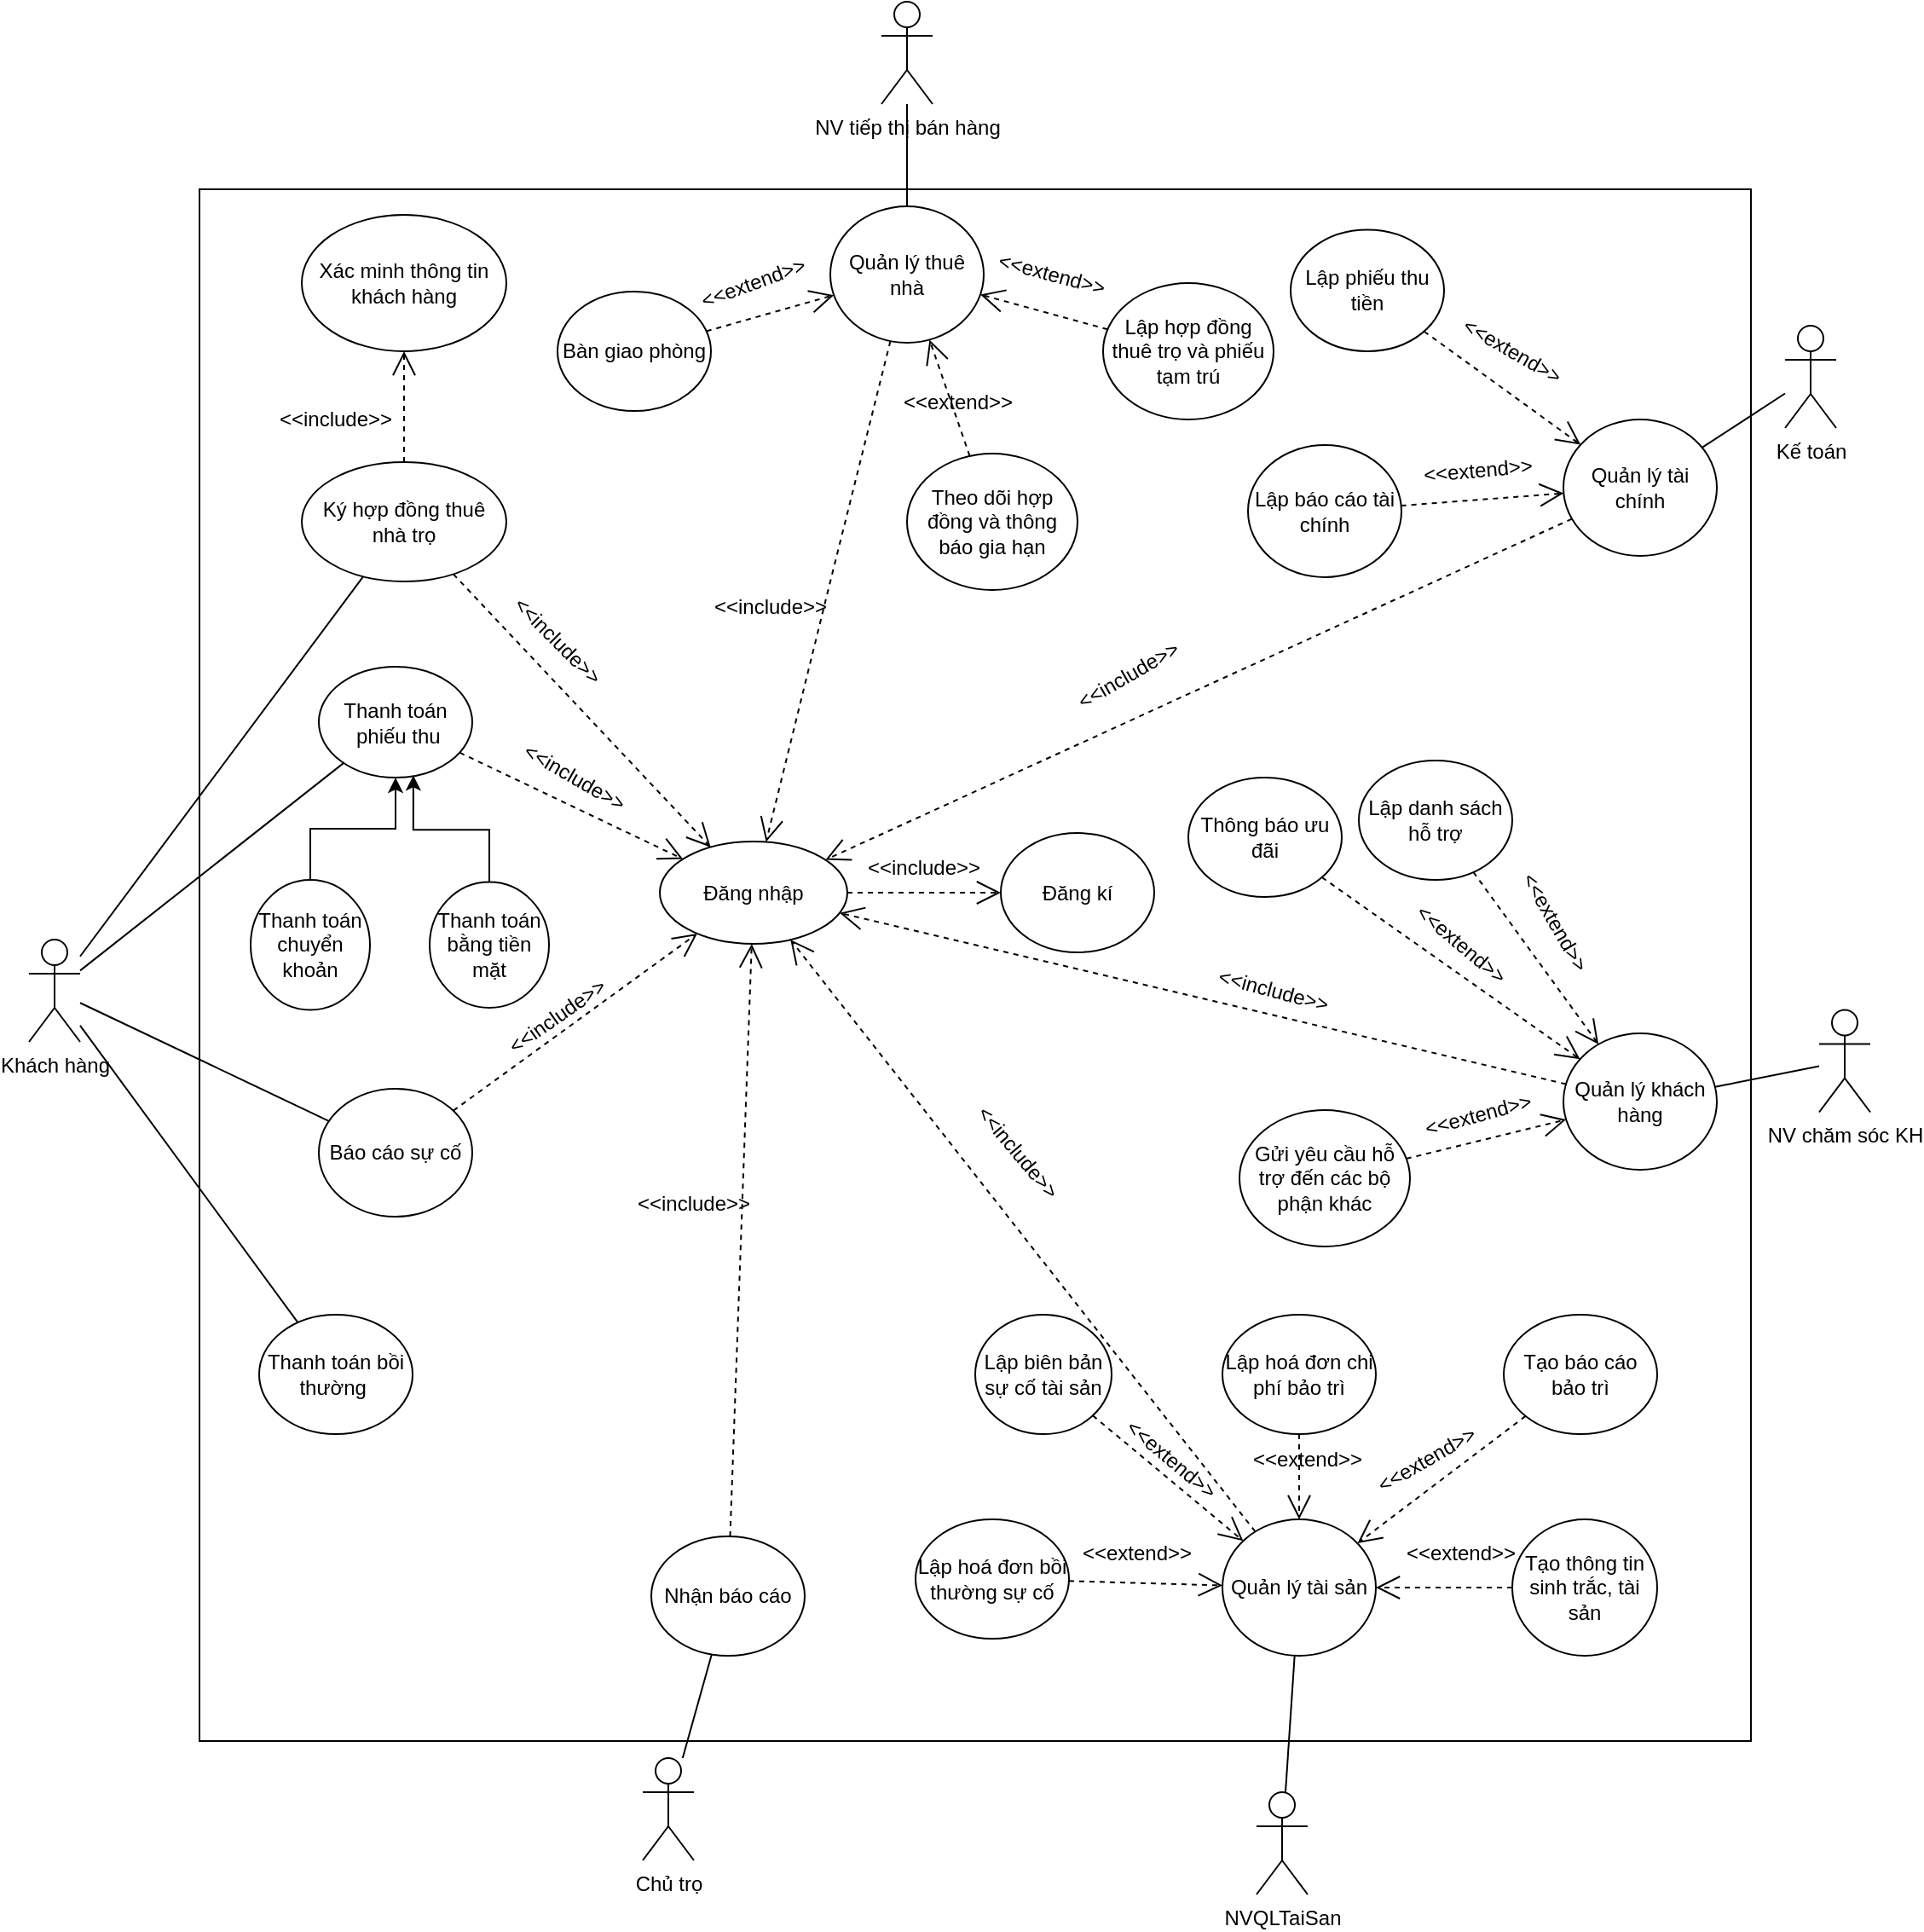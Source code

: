 <mxfile version="24.7.12">
  <diagram name="Page-1" id="FBjQQPBOuUfmBu1ywez7">
    <mxGraphModel dx="1457" dy="1399" grid="1" gridSize="10" guides="1" tooltips="1" connect="1" arrows="1" fold="1" page="1" pageScale="1" pageWidth="850" pageHeight="1100" math="0" shadow="0">
      <root>
        <mxCell id="0" />
        <mxCell id="1" parent="0" />
        <mxCell id="qcWO66QWIoaBvmpiMxDt-1" value="" style="whiteSpace=wrap;html=1;aspect=fixed;" parent="1" vertex="1">
          <mxGeometry x="70" y="-90" width="910" height="910" as="geometry" />
        </mxCell>
        <mxCell id="qcWO66QWIoaBvmpiMxDt-3" value="Khách hàng" style="shape=umlActor;verticalLabelPosition=bottom;verticalAlign=top;html=1;outlineConnect=0;" parent="1" vertex="1">
          <mxGeometry x="-30" y="350" width="30" height="60" as="geometry" />
        </mxCell>
        <mxCell id="qcWO66QWIoaBvmpiMxDt-8" value="Chủ trọ" style="shape=umlActor;verticalLabelPosition=bottom;verticalAlign=top;html=1;outlineConnect=0;" parent="1" vertex="1">
          <mxGeometry x="330" y="830" width="30" height="60" as="geometry" />
        </mxCell>
        <mxCell id="qcWO66QWIoaBvmpiMxDt-12" value="NV tiếp thị bán hàng" style="shape=umlActor;verticalLabelPosition=bottom;verticalAlign=top;html=1;outlineConnect=0;" parent="1" vertex="1">
          <mxGeometry x="470" y="-200" width="30" height="60" as="geometry" />
        </mxCell>
        <mxCell id="qcWO66QWIoaBvmpiMxDt-13" value="Đăng nhập" style="ellipse;whiteSpace=wrap;html=1;" parent="1" vertex="1">
          <mxGeometry x="340" y="292.5" width="110" height="60" as="geometry" />
        </mxCell>
        <mxCell id="qcWO66QWIoaBvmpiMxDt-14" value="Ký hợp đồng thuê nhà trọ" style="ellipse;whiteSpace=wrap;html=1;" parent="1" vertex="1">
          <mxGeometry x="130" y="70" width="120" height="70" as="geometry" />
        </mxCell>
        <mxCell id="qcWO66QWIoaBvmpiMxDt-20" value="&amp;lt;&amp;lt;include&amp;gt;&amp;gt;" style="text;html=1;align=center;verticalAlign=middle;whiteSpace=wrap;rounded=0;rotation=45;" parent="1" vertex="1">
          <mxGeometry x="250" y="160" width="60" height="30" as="geometry" />
        </mxCell>
        <mxCell id="qcWO66QWIoaBvmpiMxDt-22" value="" style="endArrow=none;html=1;rounded=0;" parent="1" source="qcWO66QWIoaBvmpiMxDt-3" target="qcWO66QWIoaBvmpiMxDt-14" edge="1">
          <mxGeometry width="50" height="50" relative="1" as="geometry">
            <mxPoint x="330" y="340" as="sourcePoint" />
            <mxPoint x="380" y="290" as="targetPoint" />
          </mxGeometry>
        </mxCell>
        <mxCell id="qcWO66QWIoaBvmpiMxDt-23" value="Thanh toán&lt;div&gt;&amp;nbsp;phiếu thu&lt;/div&gt;" style="ellipse;whiteSpace=wrap;html=1;" parent="1" vertex="1">
          <mxGeometry x="140" y="190" width="90" height="65" as="geometry" />
        </mxCell>
        <mxCell id="qcWO66QWIoaBvmpiMxDt-24" value="Báo cáo sự cố" style="ellipse;whiteSpace=wrap;html=1;" parent="1" vertex="1">
          <mxGeometry x="140" y="437.5" width="90" height="75" as="geometry" />
        </mxCell>
        <mxCell id="qcWO66QWIoaBvmpiMxDt-25" value="" style="endArrow=none;html=1;rounded=0;" parent="1" source="qcWO66QWIoaBvmpiMxDt-3" target="qcWO66QWIoaBvmpiMxDt-23" edge="1">
          <mxGeometry width="50" height="50" relative="1" as="geometry">
            <mxPoint x="330" y="340" as="sourcePoint" />
            <mxPoint x="380" y="290" as="targetPoint" />
          </mxGeometry>
        </mxCell>
        <mxCell id="qcWO66QWIoaBvmpiMxDt-27" value="&amp;lt;&amp;lt;include&amp;gt;&amp;gt;" style="text;html=1;align=center;verticalAlign=middle;whiteSpace=wrap;rounded=0;rotation=30;" parent="1" vertex="1">
          <mxGeometry x="260" y="240" width="60" height="30" as="geometry" />
        </mxCell>
        <mxCell id="qcWO66QWIoaBvmpiMxDt-28" value="" style="endArrow=none;html=1;rounded=0;" parent="1" source="qcWO66QWIoaBvmpiMxDt-3" target="qcWO66QWIoaBvmpiMxDt-24" edge="1">
          <mxGeometry width="50" height="50" relative="1" as="geometry">
            <mxPoint x="330" y="340" as="sourcePoint" />
            <mxPoint x="380" y="290" as="targetPoint" />
          </mxGeometry>
        </mxCell>
        <mxCell id="qcWO66QWIoaBvmpiMxDt-30" value="&amp;lt;&amp;lt;include&amp;gt;&amp;gt;" style="text;html=1;align=center;verticalAlign=middle;whiteSpace=wrap;rounded=0;rotation=-35;" parent="1" vertex="1">
          <mxGeometry x="250" y="380" width="60" height="30" as="geometry" />
        </mxCell>
        <mxCell id="qcWO66QWIoaBvmpiMxDt-35" style="edgeStyle=orthogonalEdgeStyle;rounded=0;orthogonalLoop=1;jettySize=auto;html=1;" parent="1" source="qcWO66QWIoaBvmpiMxDt-33" target="qcWO66QWIoaBvmpiMxDt-23" edge="1">
          <mxGeometry relative="1" as="geometry" />
        </mxCell>
        <mxCell id="qcWO66QWIoaBvmpiMxDt-33" value="Thanh toán chuyển khoản" style="ellipse;whiteSpace=wrap;html=1;" parent="1" vertex="1">
          <mxGeometry x="100" y="315" width="70" height="76.25" as="geometry" />
        </mxCell>
        <mxCell id="qcWO66QWIoaBvmpiMxDt-34" value="Thanh toán bằng tiền mặt" style="ellipse;whiteSpace=wrap;html=1;" parent="1" vertex="1">
          <mxGeometry x="205" y="316.25" width="70" height="73.75" as="geometry" />
        </mxCell>
        <mxCell id="qcWO66QWIoaBvmpiMxDt-36" style="edgeStyle=orthogonalEdgeStyle;rounded=0;orthogonalLoop=1;jettySize=auto;html=1;entryX=0.616;entryY=0.98;entryDx=0;entryDy=0;entryPerimeter=0;" parent="1" source="qcWO66QWIoaBvmpiMxDt-34" target="qcWO66QWIoaBvmpiMxDt-23" edge="1">
          <mxGeometry relative="1" as="geometry" />
        </mxCell>
        <mxCell id="qcWO66QWIoaBvmpiMxDt-42" value="Lập phiếu thu tiền" style="ellipse;whiteSpace=wrap;html=1;" parent="1" vertex="1">
          <mxGeometry x="710" y="-66.25" width="90" height="71.25" as="geometry" />
        </mxCell>
        <mxCell id="qcWO66QWIoaBvmpiMxDt-46" value="Lập biên bản sự cố tài sản" style="ellipse;whiteSpace=wrap;html=1;" parent="1" vertex="1">
          <mxGeometry x="525" y="570" width="80" height="70" as="geometry" />
        </mxCell>
        <mxCell id="qcWO66QWIoaBvmpiMxDt-50" value="Đăng kí" style="ellipse;whiteSpace=wrap;html=1;" parent="1" vertex="1">
          <mxGeometry x="540" y="287.5" width="90" height="70" as="geometry" />
        </mxCell>
        <mxCell id="qcWO66QWIoaBvmpiMxDt-54" value="Tạo thông tin sinh trắc, tài sản" style="ellipse;whiteSpace=wrap;html=1;" parent="1" vertex="1">
          <mxGeometry x="840" y="690" width="85" height="80" as="geometry" />
        </mxCell>
        <mxCell id="qcWO66QWIoaBvmpiMxDt-59" value="Nhận báo cáo" style="ellipse;whiteSpace=wrap;html=1;" parent="1" vertex="1">
          <mxGeometry x="335" y="700" width="90" height="70" as="geometry" />
        </mxCell>
        <mxCell id="qcWO66QWIoaBvmpiMxDt-62" value="" style="endArrow=none;html=1;rounded=0;" parent="1" source="qcWO66QWIoaBvmpiMxDt-8" target="qcWO66QWIoaBvmpiMxDt-59" edge="1">
          <mxGeometry width="50" height="50" relative="1" as="geometry">
            <mxPoint x="320" y="610" as="sourcePoint" />
            <mxPoint x="370" y="560" as="targetPoint" />
          </mxGeometry>
        </mxCell>
        <mxCell id="qcWO66QWIoaBvmpiMxDt-63" value="Thanh toán bồi thường&amp;nbsp;" style="ellipse;whiteSpace=wrap;html=1;" parent="1" vertex="1">
          <mxGeometry x="105" y="570" width="90" height="70" as="geometry" />
        </mxCell>
        <mxCell id="qcWO66QWIoaBvmpiMxDt-66" value="" style="endArrow=none;html=1;rounded=0;" parent="1" source="qcWO66QWIoaBvmpiMxDt-63" target="qcWO66QWIoaBvmpiMxDt-3" edge="1">
          <mxGeometry width="50" height="50" relative="1" as="geometry">
            <mxPoint x="320" y="610" as="sourcePoint" />
            <mxPoint x="1010" y="430" as="targetPoint" />
          </mxGeometry>
        </mxCell>
        <mxCell id="qcWO66QWIoaBvmpiMxDt-71" value="&amp;lt;&amp;lt;include&amp;gt;&amp;gt;" style="text;html=1;align=center;verticalAlign=middle;whiteSpace=wrap;rounded=0;" parent="1" vertex="1">
          <mxGeometry x="465" y="292.5" width="60" height="30" as="geometry" />
        </mxCell>
        <mxCell id="qcWO66QWIoaBvmpiMxDt-75" value="Xác minh thông tin khách hàng" style="ellipse;whiteSpace=wrap;html=1;" parent="1" vertex="1">
          <mxGeometry x="130" y="-75" width="120" height="80" as="geometry" />
        </mxCell>
        <mxCell id="qcWO66QWIoaBvmpiMxDt-77" value="&amp;lt;&amp;lt;include&amp;gt;&amp;gt;" style="text;html=1;align=center;verticalAlign=middle;whiteSpace=wrap;rounded=0;" parent="1" vertex="1">
          <mxGeometry x="120" y="30" width="60" height="30" as="geometry" />
        </mxCell>
        <mxCell id="7jfo9mcAQCzS4rCvl5YR-1" value="Thông báo ưu đãi" style="ellipse;whiteSpace=wrap;html=1;" parent="1" vertex="1">
          <mxGeometry x="650" y="255" width="90" height="70" as="geometry" />
        </mxCell>
        <mxCell id="7jfo9mcAQCzS4rCvl5YR-2" value="Lập danh sách hỗ trợ" style="ellipse;whiteSpace=wrap;html=1;" parent="1" vertex="1">
          <mxGeometry x="750" y="245" width="90" height="70" as="geometry" />
        </mxCell>
        <mxCell id="nkXXFdGEfpEdHIvL1q3O-3" value="Lập hợp đồng thuê trọ và phiếu tạm trú" style="ellipse;whiteSpace=wrap;html=1;" parent="1" vertex="1">
          <mxGeometry x="600" y="-35" width="100" height="80" as="geometry" />
        </mxCell>
        <mxCell id="nkXXFdGEfpEdHIvL1q3O-4" value="Bàn giao phòng" style="ellipse;whiteSpace=wrap;html=1;" parent="1" vertex="1">
          <mxGeometry x="280" y="-30" width="90" height="70" as="geometry" />
        </mxCell>
        <mxCell id="nkXXFdGEfpEdHIvL1q3O-5" value="Theo dõi hợp đồng và thông báo gia hạn" style="ellipse;whiteSpace=wrap;html=1;" parent="1" vertex="1">
          <mxGeometry x="485" y="65" width="100" height="80" as="geometry" />
        </mxCell>
        <mxCell id="nkXXFdGEfpEdHIvL1q3O-6" value="Quản lý thuê nhà" style="ellipse;whiteSpace=wrap;html=1;" parent="1" vertex="1">
          <mxGeometry x="440" y="-80" width="90" height="80" as="geometry" />
        </mxCell>
        <mxCell id="nkXXFdGEfpEdHIvL1q3O-7" value="NVQLTaiSan" style="shape=umlActor;verticalLabelPosition=bottom;verticalAlign=top;html=1;outlineConnect=0;" parent="1" vertex="1">
          <mxGeometry x="690" y="850" width="30" height="60" as="geometry" />
        </mxCell>
        <mxCell id="nkXXFdGEfpEdHIvL1q3O-11" value="Kế toán" style="shape=umlActor;verticalLabelPosition=bottom;verticalAlign=top;html=1;outlineConnect=0;" parent="1" vertex="1">
          <mxGeometry x="1000" y="-10" width="30" height="60" as="geometry" />
        </mxCell>
        <mxCell id="nkXXFdGEfpEdHIvL1q3O-12" value="NV chăm sóc KH" style="shape=umlActor;verticalLabelPosition=bottom;verticalAlign=top;html=1;outlineConnect=0;" parent="1" vertex="1">
          <mxGeometry x="1020" y="391.25" width="30" height="60" as="geometry" />
        </mxCell>
        <mxCell id="nkXXFdGEfpEdHIvL1q3O-17" value="" style="endArrow=none;html=1;rounded=0;" parent="1" source="nkXXFdGEfpEdHIvL1q3O-6" target="qcWO66QWIoaBvmpiMxDt-12" edge="1">
          <mxGeometry width="50" height="50" relative="1" as="geometry">
            <mxPoint x="570" y="110" as="sourcePoint" />
            <mxPoint x="620" y="60" as="targetPoint" />
          </mxGeometry>
        </mxCell>
        <mxCell id="nkXXFdGEfpEdHIvL1q3O-21" value="Quản lý khách hàng" style="ellipse;whiteSpace=wrap;html=1;" parent="1" vertex="1">
          <mxGeometry x="870" y="405" width="90" height="80" as="geometry" />
        </mxCell>
        <mxCell id="nkXXFdGEfpEdHIvL1q3O-22" value="" style="endArrow=none;html=1;rounded=0;" parent="1" source="nkXXFdGEfpEdHIvL1q3O-21" target="nkXXFdGEfpEdHIvL1q3O-12" edge="1">
          <mxGeometry width="50" height="50" relative="1" as="geometry">
            <mxPoint x="570" y="390" as="sourcePoint" />
            <mxPoint x="620" y="340" as="targetPoint" />
          </mxGeometry>
        </mxCell>
        <mxCell id="nkXXFdGEfpEdHIvL1q3O-25" value="Gửi yêu cầu hỗ trợ đến các bộ phận khác" style="ellipse;whiteSpace=wrap;html=1;" parent="1" vertex="1">
          <mxGeometry x="680" y="450" width="100" height="80" as="geometry" />
        </mxCell>
        <mxCell id="nkXXFdGEfpEdHIvL1q3O-27" value="Quản lý tài chính" style="ellipse;whiteSpace=wrap;html=1;" parent="1" vertex="1">
          <mxGeometry x="870" y="45" width="90" height="80" as="geometry" />
        </mxCell>
        <mxCell id="nkXXFdGEfpEdHIvL1q3O-28" value="" style="endArrow=none;html=1;rounded=0;" parent="1" source="nkXXFdGEfpEdHIvL1q3O-27" target="nkXXFdGEfpEdHIvL1q3O-11" edge="1">
          <mxGeometry width="50" height="50" relative="1" as="geometry">
            <mxPoint x="570" y="700" as="sourcePoint" />
            <mxPoint x="620" y="650" as="targetPoint" />
          </mxGeometry>
        </mxCell>
        <mxCell id="nkXXFdGEfpEdHIvL1q3O-30" value="Lập báo cáo tài chính" style="ellipse;whiteSpace=wrap;html=1;" parent="1" vertex="1">
          <mxGeometry x="685" y="60" width="90" height="77.5" as="geometry" />
        </mxCell>
        <mxCell id="nkXXFdGEfpEdHIvL1q3O-32" value="Lập hoá đơn bồi thường sự cố" style="ellipse;whiteSpace=wrap;html=1;" parent="1" vertex="1">
          <mxGeometry x="490" y="690" width="90" height="70" as="geometry" />
        </mxCell>
        <mxCell id="nkXXFdGEfpEdHIvL1q3O-33" value="" style="endArrow=none;html=1;rounded=0;" parent="1" source="nkXXFdGEfpEdHIvL1q3O-34" target="nkXXFdGEfpEdHIvL1q3O-7" edge="1">
          <mxGeometry width="50" height="50" relative="1" as="geometry">
            <mxPoint x="570" y="550" as="sourcePoint" />
            <mxPoint x="620" y="500" as="targetPoint" />
          </mxGeometry>
        </mxCell>
        <mxCell id="nkXXFdGEfpEdHIvL1q3O-34" value="Quản lý tài sản" style="ellipse;whiteSpace=wrap;html=1;" parent="1" vertex="1">
          <mxGeometry x="670" y="690" width="90" height="80" as="geometry" />
        </mxCell>
        <mxCell id="nkXXFdGEfpEdHIvL1q3O-39" value="Lập hoá đơn chi phí bảo trì" style="ellipse;whiteSpace=wrap;html=1;" parent="1" vertex="1">
          <mxGeometry x="670" y="570" width="90" height="70" as="geometry" />
        </mxCell>
        <mxCell id="nkXXFdGEfpEdHIvL1q3O-43" value="Tạo báo cáo bảo trì" style="ellipse;whiteSpace=wrap;html=1;" parent="1" vertex="1">
          <mxGeometry x="835" y="570" width="90" height="70" as="geometry" />
        </mxCell>
        <mxCell id="nkXXFdGEfpEdHIvL1q3O-48" value="&amp;lt;&amp;lt;include&amp;gt;&amp;gt;" style="text;html=1;align=center;verticalAlign=middle;whiteSpace=wrap;rounded=0;" parent="1" vertex="1">
          <mxGeometry x="375" y="140" width="60" height="30" as="geometry" />
        </mxCell>
        <mxCell id="nkXXFdGEfpEdHIvL1q3O-50" value="&amp;lt;&amp;lt;include&amp;gt;&amp;gt;" style="text;html=1;align=center;verticalAlign=middle;whiteSpace=wrap;rounded=0;rotation=50;" parent="1" vertex="1">
          <mxGeometry x="520" y="460" width="60" height="30" as="geometry" />
        </mxCell>
        <mxCell id="nkXXFdGEfpEdHIvL1q3O-53" value="&amp;lt;&amp;lt;include&amp;gt;&amp;gt;" style="text;html=1;align=center;verticalAlign=middle;whiteSpace=wrap;rounded=0;" parent="1" vertex="1">
          <mxGeometry x="330" y="490" width="60" height="30" as="geometry" />
        </mxCell>
        <mxCell id="nkXXFdGEfpEdHIvL1q3O-58" value="&amp;lt;&amp;lt;include&amp;gt;&amp;gt;" style="text;html=1;align=center;verticalAlign=middle;whiteSpace=wrap;rounded=0;rotation=-30;" parent="1" vertex="1">
          <mxGeometry x="585" y="180" width="60" height="30" as="geometry" />
        </mxCell>
        <mxCell id="nkXXFdGEfpEdHIvL1q3O-60" value="&amp;lt;&amp;lt;include&amp;gt;&amp;gt;" style="text;html=1;align=center;verticalAlign=middle;whiteSpace=wrap;rounded=0;rotation=15;" parent="1" vertex="1">
          <mxGeometry x="670" y="365" width="60" height="30" as="geometry" />
        </mxCell>
        <mxCell id="nkXXFdGEfpEdHIvL1q3O-65" value="&amp;lt;&amp;lt;extend&amp;gt;&amp;gt;" style="text;html=1;align=center;verticalAlign=middle;whiteSpace=wrap;rounded=0;rotation=-15;" parent="1" vertex="1">
          <mxGeometry x="790" y="437.5" width="60" height="30" as="geometry" />
        </mxCell>
        <mxCell id="hGhIm4co_dXrCtYY6PG2-8" value="&amp;lt;&amp;lt;extend&amp;gt;&amp;gt;" style="text;html=1;align=center;verticalAlign=middle;whiteSpace=wrap;rounded=0;rotation=0;" parent="1" vertex="1">
          <mxGeometry x="590" y="695" width="60" height="30" as="geometry" />
        </mxCell>
        <mxCell id="hGhIm4co_dXrCtYY6PG2-9" value="&amp;lt;&amp;lt;extend&amp;gt;&amp;gt;" style="text;html=1;align=center;verticalAlign=middle;whiteSpace=wrap;rounded=0;rotation=40;" parent="1" vertex="1">
          <mxGeometry x="610" y="640" width="60" height="30" as="geometry" />
        </mxCell>
        <mxCell id="hGhIm4co_dXrCtYY6PG2-10" value="&amp;lt;&amp;lt;extend&amp;gt;&amp;gt;" style="text;html=1;align=center;verticalAlign=middle;whiteSpace=wrap;rounded=0;rotation=0;" parent="1" vertex="1">
          <mxGeometry x="780" y="695" width="60" height="30" as="geometry" />
        </mxCell>
        <mxCell id="hGhIm4co_dXrCtYY6PG2-11" value="&amp;lt;&amp;lt;extend&amp;gt;&amp;gt;" style="text;html=1;align=center;verticalAlign=middle;whiteSpace=wrap;rounded=0;rotation=-30;" parent="1" vertex="1">
          <mxGeometry x="760" y="640" width="60" height="30" as="geometry" />
        </mxCell>
        <mxCell id="hGhIm4co_dXrCtYY6PG2-12" value="&amp;lt;&amp;lt;extend&amp;gt;&amp;gt;" style="text;html=1;align=center;verticalAlign=middle;whiteSpace=wrap;rounded=0;rotation=0;" parent="1" vertex="1">
          <mxGeometry x="690" y="640" width="60" height="30" as="geometry" />
        </mxCell>
        <mxCell id="hGhIm4co_dXrCtYY6PG2-15" value="" style="endArrow=open;endFill=1;endSize=12;html=1;rounded=0;dashed=1;" parent="1" source="qcWO66QWIoaBvmpiMxDt-46" target="nkXXFdGEfpEdHIvL1q3O-34" edge="1">
          <mxGeometry width="160" relative="1" as="geometry">
            <mxPoint x="370" y="670" as="sourcePoint" />
            <mxPoint x="530" y="670" as="targetPoint" />
          </mxGeometry>
        </mxCell>
        <mxCell id="hGhIm4co_dXrCtYY6PG2-16" value="" style="endArrow=open;endFill=1;endSize=12;html=1;rounded=0;dashed=1;" parent="1" source="nkXXFdGEfpEdHIvL1q3O-32" target="nkXXFdGEfpEdHIvL1q3O-34" edge="1">
          <mxGeometry width="160" relative="1" as="geometry">
            <mxPoint x="604" y="639" as="sourcePoint" />
            <mxPoint x="692" y="713" as="targetPoint" />
          </mxGeometry>
        </mxCell>
        <mxCell id="hGhIm4co_dXrCtYY6PG2-17" value="" style="endArrow=open;endFill=1;endSize=12;html=1;rounded=0;dashed=1;" parent="1" source="nkXXFdGEfpEdHIvL1q3O-39" target="nkXXFdGEfpEdHIvL1q3O-34" edge="1">
          <mxGeometry width="160" relative="1" as="geometry">
            <mxPoint x="614" y="649" as="sourcePoint" />
            <mxPoint x="702" y="723" as="targetPoint" />
          </mxGeometry>
        </mxCell>
        <mxCell id="hGhIm4co_dXrCtYY6PG2-18" value="" style="endArrow=open;endFill=1;endSize=12;html=1;rounded=0;dashed=1;" parent="1" source="nkXXFdGEfpEdHIvL1q3O-43" target="nkXXFdGEfpEdHIvL1q3O-34" edge="1">
          <mxGeometry width="160" relative="1" as="geometry">
            <mxPoint x="624" y="659" as="sourcePoint" />
            <mxPoint x="712" y="733" as="targetPoint" />
          </mxGeometry>
        </mxCell>
        <mxCell id="hGhIm4co_dXrCtYY6PG2-19" value="" style="endArrow=open;endFill=1;endSize=12;html=1;rounded=0;dashed=1;" parent="1" source="qcWO66QWIoaBvmpiMxDt-54" target="nkXXFdGEfpEdHIvL1q3O-34" edge="1">
          <mxGeometry width="160" relative="1" as="geometry">
            <mxPoint x="634" y="669" as="sourcePoint" />
            <mxPoint x="722" y="743" as="targetPoint" />
          </mxGeometry>
        </mxCell>
        <mxCell id="hGhIm4co_dXrCtYY6PG2-20" value="" style="endArrow=open;endFill=1;endSize=12;html=1;rounded=0;dashed=1;" parent="1" source="7jfo9mcAQCzS4rCvl5YR-1" target="nkXXFdGEfpEdHIvL1q3O-21" edge="1">
          <mxGeometry width="160" relative="1" as="geometry">
            <mxPoint x="765" y="422.5" as="sourcePoint" />
            <mxPoint x="855" y="425.5" as="targetPoint" />
          </mxGeometry>
        </mxCell>
        <mxCell id="hGhIm4co_dXrCtYY6PG2-21" value="" style="endArrow=open;endFill=1;endSize=12;html=1;rounded=0;dashed=1;" parent="1" source="nkXXFdGEfpEdHIvL1q3O-25" target="nkXXFdGEfpEdHIvL1q3O-21" edge="1">
          <mxGeometry width="160" relative="1" as="geometry">
            <mxPoint x="789" y="406" as="sourcePoint" />
            <mxPoint x="871" y="422" as="targetPoint" />
          </mxGeometry>
        </mxCell>
        <mxCell id="hGhIm4co_dXrCtYY6PG2-22" value="" style="endArrow=open;endFill=1;endSize=12;html=1;rounded=0;dashed=1;" parent="1" source="7jfo9mcAQCzS4rCvl5YR-2" target="nkXXFdGEfpEdHIvL1q3O-21" edge="1">
          <mxGeometry width="160" relative="1" as="geometry">
            <mxPoint x="799" y="416" as="sourcePoint" />
            <mxPoint x="881" y="432" as="targetPoint" />
          </mxGeometry>
        </mxCell>
        <mxCell id="hGhIm4co_dXrCtYY6PG2-24" value="&amp;lt;&amp;lt;extend&amp;gt;&amp;gt;" style="text;html=1;align=center;verticalAlign=middle;whiteSpace=wrap;rounded=0;rotation=40;" parent="1" vertex="1">
          <mxGeometry x="780" y="338.12" width="60" height="30" as="geometry" />
        </mxCell>
        <mxCell id="hGhIm4co_dXrCtYY6PG2-25" value="&amp;lt;&amp;lt;extend&amp;gt;&amp;gt;" style="text;html=1;align=center;verticalAlign=middle;whiteSpace=wrap;rounded=0;rotation=60;" parent="1" vertex="1">
          <mxGeometry x="835" y="325" width="60" height="30" as="geometry" />
        </mxCell>
        <mxCell id="hGhIm4co_dXrCtYY6PG2-26" value="" style="endArrow=open;endFill=1;endSize=12;html=1;rounded=0;dashed=1;" parent="1" source="nkXXFdGEfpEdHIvL1q3O-5" target="nkXXFdGEfpEdHIvL1q3O-6" edge="1">
          <mxGeometry width="160" relative="1" as="geometry">
            <mxPoint x="790" y="-211" as="sourcePoint" />
            <mxPoint x="930" y="-210" as="targetPoint" />
          </mxGeometry>
        </mxCell>
        <mxCell id="hGhIm4co_dXrCtYY6PG2-27" value="" style="endArrow=open;endFill=1;endSize=12;html=1;rounded=0;dashed=1;" parent="1" source="nkXXFdGEfpEdHIvL1q3O-30" target="nkXXFdGEfpEdHIvL1q3O-27" edge="1">
          <mxGeometry width="160" relative="1" as="geometry">
            <mxPoint x="800" y="-201" as="sourcePoint" />
            <mxPoint x="940" y="-200" as="targetPoint" />
          </mxGeometry>
        </mxCell>
        <mxCell id="hGhIm4co_dXrCtYY6PG2-28" value="" style="endArrow=open;endFill=1;endSize=12;html=1;rounded=0;dashed=1;" parent="1" source="qcWO66QWIoaBvmpiMxDt-42" target="nkXXFdGEfpEdHIvL1q3O-27" edge="1">
          <mxGeometry width="160" relative="1" as="geometry">
            <mxPoint x="810" y="-191" as="sourcePoint" />
            <mxPoint x="950" y="-190" as="targetPoint" />
          </mxGeometry>
        </mxCell>
        <mxCell id="hGhIm4co_dXrCtYY6PG2-29" value="&amp;lt;&amp;lt;extend&amp;gt;&amp;gt;" style="text;html=1;align=center;verticalAlign=middle;whiteSpace=wrap;rounded=0;rotation=30;" parent="1" vertex="1">
          <mxGeometry x="810" y="-10.0" width="60" height="30" as="geometry" />
        </mxCell>
        <mxCell id="hGhIm4co_dXrCtYY6PG2-30" value="&amp;lt;&amp;lt;extend&amp;gt;&amp;gt;" style="text;html=1;align=center;verticalAlign=middle;whiteSpace=wrap;rounded=0;rotation=-5;" parent="1" vertex="1">
          <mxGeometry x="790" y="60" width="60" height="30" as="geometry" />
        </mxCell>
        <mxCell id="hGhIm4co_dXrCtYY6PG2-32" value="" style="endArrow=open;endFill=1;endSize=12;html=1;rounded=0;dashed=1;" parent="1" source="nkXXFdGEfpEdHIvL1q3O-4" target="nkXXFdGEfpEdHIvL1q3O-6" edge="1">
          <mxGeometry width="160" relative="1" as="geometry">
            <mxPoint x="495" y="60" as="sourcePoint" />
            <mxPoint x="495" y="10" as="targetPoint" />
          </mxGeometry>
        </mxCell>
        <mxCell id="hGhIm4co_dXrCtYY6PG2-33" value="" style="endArrow=open;endFill=1;endSize=12;html=1;rounded=0;dashed=1;" parent="1" source="nkXXFdGEfpEdHIvL1q3O-3" target="nkXXFdGEfpEdHIvL1q3O-6" edge="1">
          <mxGeometry width="160" relative="1" as="geometry">
            <mxPoint x="505" y="70" as="sourcePoint" />
            <mxPoint x="505" y="20" as="targetPoint" />
          </mxGeometry>
        </mxCell>
        <mxCell id="hGhIm4co_dXrCtYY6PG2-34" value="&amp;lt;&amp;lt;extend&amp;gt;&amp;gt;" style="text;html=1;align=center;verticalAlign=middle;whiteSpace=wrap;rounded=0;rotation=0;" parent="1" vertex="1">
          <mxGeometry x="485" y="20" width="60" height="30" as="geometry" />
        </mxCell>
        <mxCell id="hGhIm4co_dXrCtYY6PG2-35" value="&amp;lt;&amp;lt;extend&amp;gt;&amp;gt;" style="text;html=1;align=center;verticalAlign=middle;whiteSpace=wrap;rounded=0;rotation=-20;" parent="1" vertex="1">
          <mxGeometry x="365" y="-50" width="60" height="30" as="geometry" />
        </mxCell>
        <mxCell id="hGhIm4co_dXrCtYY6PG2-36" value="&amp;lt;&amp;lt;extend&amp;gt;&amp;gt;" style="text;html=1;align=center;verticalAlign=middle;whiteSpace=wrap;rounded=0;rotation=15;" parent="1" vertex="1">
          <mxGeometry x="540" y="-55" width="60" height="30" as="geometry" />
        </mxCell>
        <mxCell id="hGhIm4co_dXrCtYY6PG2-38" value="" style="endArrow=open;endFill=1;endSize=12;html=1;rounded=0;dashed=1;" parent="1" source="qcWO66QWIoaBvmpiMxDt-14" target="qcWO66QWIoaBvmpiMxDt-13" edge="1">
          <mxGeometry width="160" relative="1" as="geometry">
            <mxPoint x="377" y="3" as="sourcePoint" />
            <mxPoint x="452" y="-18" as="targetPoint" />
          </mxGeometry>
        </mxCell>
        <mxCell id="hGhIm4co_dXrCtYY6PG2-39" value="" style="endArrow=open;endFill=1;endSize=12;html=1;rounded=0;dashed=1;" parent="1" source="qcWO66QWIoaBvmpiMxDt-24" target="qcWO66QWIoaBvmpiMxDt-13" edge="1">
          <mxGeometry width="160" relative="1" as="geometry">
            <mxPoint x="250" y="431" as="sourcePoint" />
            <mxPoint x="325" y="410" as="targetPoint" />
          </mxGeometry>
        </mxCell>
        <mxCell id="hGhIm4co_dXrCtYY6PG2-41" value="" style="endArrow=open;endFill=1;endSize=12;html=1;rounded=0;dashed=1;" parent="1" source="nkXXFdGEfpEdHIvL1q3O-34" target="qcWO66QWIoaBvmpiMxDt-13" edge="1">
          <mxGeometry width="160" relative="1" as="geometry">
            <mxPoint x="202" y="628" as="sourcePoint" />
            <mxPoint x="503" y="722" as="targetPoint" />
          </mxGeometry>
        </mxCell>
        <mxCell id="hGhIm4co_dXrCtYY6PG2-42" value="" style="endArrow=open;endFill=1;endSize=12;html=1;rounded=0;dashed=1;" parent="1" source="nkXXFdGEfpEdHIvL1q3O-21" target="qcWO66QWIoaBvmpiMxDt-13" edge="1">
          <mxGeometry width="160" relative="1" as="geometry">
            <mxPoint x="777" y="322" as="sourcePoint" />
            <mxPoint x="881" y="404" as="targetPoint" />
          </mxGeometry>
        </mxCell>
        <mxCell id="hGhIm4co_dXrCtYY6PG2-46" value="" style="endArrow=open;endFill=1;endSize=12;html=1;rounded=0;dashed=1;" parent="1" source="qcWO66QWIoaBvmpiMxDt-59" target="qcWO66QWIoaBvmpiMxDt-13" edge="1">
          <mxGeometry width="160" relative="1" as="geometry">
            <mxPoint x="202" y="628" as="sourcePoint" />
            <mxPoint x="503" y="722" as="targetPoint" />
          </mxGeometry>
        </mxCell>
        <mxCell id="hGhIm4co_dXrCtYY6PG2-47" value="" style="endArrow=open;endFill=1;endSize=12;html=1;rounded=0;dashed=1;" parent="1" source="qcWO66QWIoaBvmpiMxDt-13" target="qcWO66QWIoaBvmpiMxDt-50" edge="1">
          <mxGeometry width="160" relative="1" as="geometry">
            <mxPoint x="738" y="323" as="sourcePoint" />
            <mxPoint x="890" y="430" as="targetPoint" />
          </mxGeometry>
        </mxCell>
        <mxCell id="hGhIm4co_dXrCtYY6PG2-48" value="" style="endArrow=open;endFill=1;endSize=12;html=1;rounded=0;dashed=1;" parent="1" source="nkXXFdGEfpEdHIvL1q3O-6" target="qcWO66QWIoaBvmpiMxDt-13" edge="1">
          <mxGeometry width="160" relative="1" as="geometry">
            <mxPoint x="377" y="3" as="sourcePoint" />
            <mxPoint x="452" y="-18" as="targetPoint" />
            <Array as="points">
              <mxPoint x="440" y="140" />
            </Array>
          </mxGeometry>
        </mxCell>
        <mxCell id="hGhIm4co_dXrCtYY6PG2-49" value="" style="endArrow=open;endFill=1;endSize=12;html=1;rounded=0;dashed=1;" parent="1" source="nkXXFdGEfpEdHIvL1q3O-27" target="qcWO66QWIoaBvmpiMxDt-13" edge="1">
          <mxGeometry width="160" relative="1" as="geometry">
            <mxPoint x="485" y="9" as="sourcePoint" />
            <mxPoint x="412" y="303" as="targetPoint" />
            <Array as="points" />
          </mxGeometry>
        </mxCell>
        <mxCell id="hGhIm4co_dXrCtYY6PG2-51" value="" style="endArrow=open;endFill=1;endSize=12;html=1;rounded=0;dashed=1;" parent="1" source="qcWO66QWIoaBvmpiMxDt-23" target="qcWO66QWIoaBvmpiMxDt-13" edge="1">
          <mxGeometry width="160" relative="1" as="geometry">
            <mxPoint x="229" y="146" as="sourcePoint" />
            <mxPoint x="380" y="306" as="targetPoint" />
          </mxGeometry>
        </mxCell>
        <mxCell id="hGhIm4co_dXrCtYY6PG2-52" value="" style="endArrow=open;endFill=1;endSize=12;html=1;rounded=0;dashed=1;" parent="1" source="qcWO66QWIoaBvmpiMxDt-14" target="qcWO66QWIoaBvmpiMxDt-75" edge="1">
          <mxGeometry width="160" relative="1" as="geometry">
            <mxPoint x="377" y="3" as="sourcePoint" />
            <mxPoint x="452" y="-18" as="targetPoint" />
          </mxGeometry>
        </mxCell>
      </root>
    </mxGraphModel>
  </diagram>
</mxfile>
